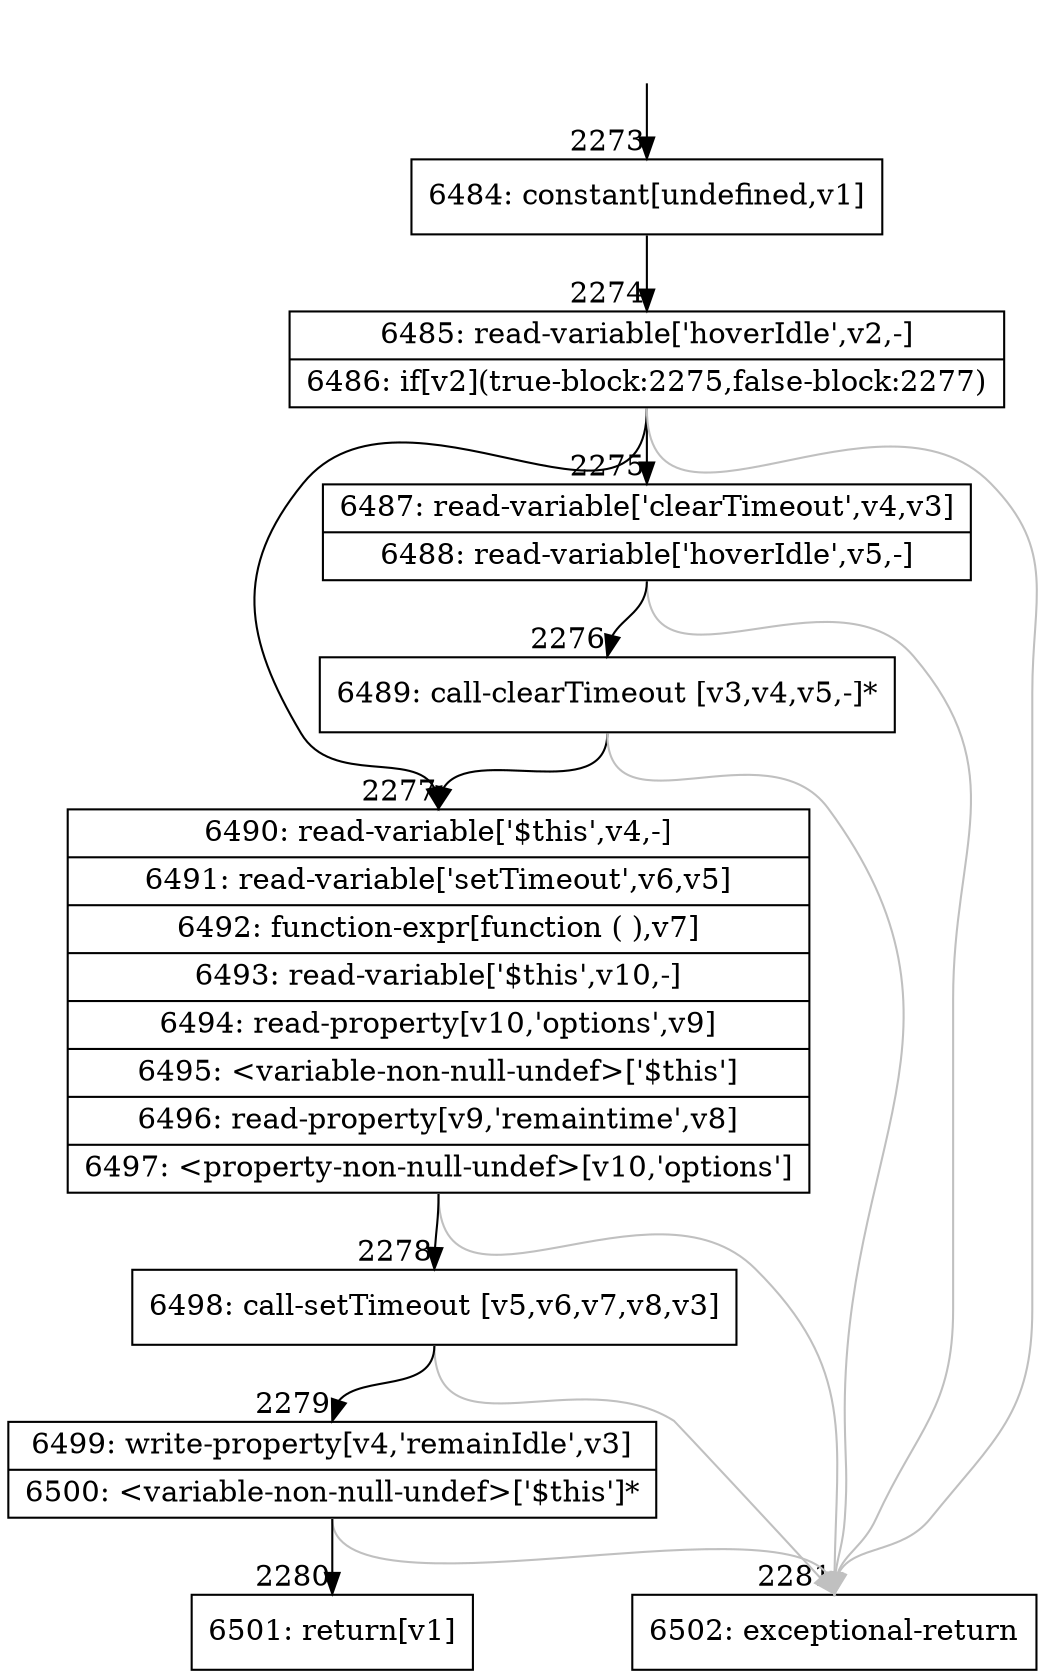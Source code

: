 digraph {
rankdir="TD"
BB_entry181[shape=none,label=""];
BB_entry181 -> BB2273 [tailport=s, headport=n, headlabel="    2273"]
BB2273 [shape=record label="{6484: constant[undefined,v1]}" ] 
BB2273 -> BB2274 [tailport=s, headport=n, headlabel="      2274"]
BB2274 [shape=record label="{6485: read-variable['hoverIdle',v2,-]|6486: if[v2](true-block:2275,false-block:2277)}" ] 
BB2274 -> BB2275 [tailport=s, headport=n, headlabel="      2275"]
BB2274 -> BB2277 [tailport=s, headport=n, headlabel="      2277"]
BB2274 -> BB2281 [tailport=s, headport=n, color=gray, headlabel="      2281"]
BB2275 [shape=record label="{6487: read-variable['clearTimeout',v4,v3]|6488: read-variable['hoverIdle',v5,-]}" ] 
BB2275 -> BB2276 [tailport=s, headport=n, headlabel="      2276"]
BB2275 -> BB2281 [tailport=s, headport=n, color=gray]
BB2276 [shape=record label="{6489: call-clearTimeout [v3,v4,v5,-]*}" ] 
BB2276 -> BB2277 [tailport=s, headport=n]
BB2276 -> BB2281 [tailport=s, headport=n, color=gray]
BB2277 [shape=record label="{6490: read-variable['$this',v4,-]|6491: read-variable['setTimeout',v6,v5]|6492: function-expr[function ( ),v7]|6493: read-variable['$this',v10,-]|6494: read-property[v10,'options',v9]|6495: \<variable-non-null-undef\>['$this']|6496: read-property[v9,'remaintime',v8]|6497: \<property-non-null-undef\>[v10,'options']}" ] 
BB2277 -> BB2278 [tailport=s, headport=n, headlabel="      2278"]
BB2277 -> BB2281 [tailport=s, headport=n, color=gray]
BB2278 [shape=record label="{6498: call-setTimeout [v5,v6,v7,v8,v3]}" ] 
BB2278 -> BB2279 [tailport=s, headport=n, headlabel="      2279"]
BB2278 -> BB2281 [tailport=s, headport=n, color=gray]
BB2279 [shape=record label="{6499: write-property[v4,'remainIdle',v3]|6500: \<variable-non-null-undef\>['$this']*}" ] 
BB2279 -> BB2280 [tailport=s, headport=n, headlabel="      2280"]
BB2279 -> BB2281 [tailport=s, headport=n, color=gray]
BB2280 [shape=record label="{6501: return[v1]}" ] 
BB2281 [shape=record label="{6502: exceptional-return}" ] 
//#$~ 1782
}
